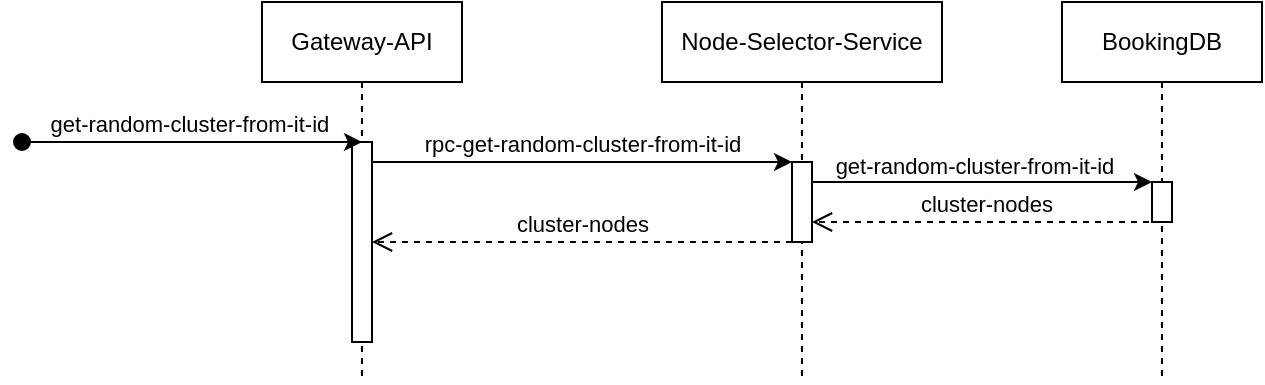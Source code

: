 <mxfile version="21.6.1" type="device">
  <diagram name="Pagina-1" id="yldjSUsQuizDx0w0VVpf">
    <mxGraphModel dx="1767" dy="702" grid="1" gridSize="10" guides="1" tooltips="1" connect="1" arrows="1" fold="1" page="1" pageScale="1" pageWidth="827" pageHeight="1169" math="0" shadow="0">
      <root>
        <mxCell id="0" />
        <mxCell id="1" parent="0" />
        <mxCell id="JhO4DbI2yGayn029hbYi-1" value="Gateway-API" style="shape=umlLifeline;perimeter=lifelinePerimeter;whiteSpace=wrap;html=1;container=0;dropTarget=0;collapsible=0;recursiveResize=0;outlineConnect=0;portConstraint=eastwest;newEdgeStyle={&quot;edgeStyle&quot;:&quot;elbowEdgeStyle&quot;,&quot;elbow&quot;:&quot;vertical&quot;,&quot;curved&quot;:0,&quot;rounded&quot;:0};" parent="1" vertex="1">
          <mxGeometry x="40" y="40" width="100" height="190" as="geometry" />
        </mxCell>
        <mxCell id="JhO4DbI2yGayn029hbYi-2" value="" style="html=1;points=[];perimeter=orthogonalPerimeter;outlineConnect=0;targetShapes=umlLifeline;portConstraint=eastwest;newEdgeStyle={&quot;edgeStyle&quot;:&quot;elbowEdgeStyle&quot;,&quot;elbow&quot;:&quot;vertical&quot;,&quot;curved&quot;:0,&quot;rounded&quot;:0};" parent="JhO4DbI2yGayn029hbYi-1" vertex="1">
          <mxGeometry x="45" y="70" width="10" height="100" as="geometry" />
        </mxCell>
        <mxCell id="JhO4DbI2yGayn029hbYi-3" value="get-random-cluster-from-it-id&amp;nbsp;" style="html=1;verticalAlign=bottom;startArrow=oval;endArrow=classic;startSize=8;edgeStyle=elbowEdgeStyle;elbow=vertical;curved=0;rounded=0;endFill=1;" parent="JhO4DbI2yGayn029hbYi-1" edge="1">
          <mxGeometry relative="1" as="geometry">
            <mxPoint x="-120" y="70" as="sourcePoint" />
            <mxPoint x="50" y="70" as="targetPoint" />
          </mxGeometry>
        </mxCell>
        <mxCell id="JhO4DbI2yGayn029hbYi-4" value="Node-Selector-Service" style="shape=umlLifeline;perimeter=lifelinePerimeter;whiteSpace=wrap;html=1;container=0;dropTarget=0;collapsible=0;recursiveResize=0;outlineConnect=0;portConstraint=eastwest;newEdgeStyle={&quot;edgeStyle&quot;:&quot;elbowEdgeStyle&quot;,&quot;elbow&quot;:&quot;vertical&quot;,&quot;curved&quot;:0,&quot;rounded&quot;:0};" parent="1" vertex="1">
          <mxGeometry x="240" y="40" width="140" height="190" as="geometry" />
        </mxCell>
        <mxCell id="JhO4DbI2yGayn029hbYi-5" value="" style="html=1;points=[];perimeter=orthogonalPerimeter;outlineConnect=0;targetShapes=umlLifeline;portConstraint=eastwest;newEdgeStyle={&quot;edgeStyle&quot;:&quot;elbowEdgeStyle&quot;,&quot;elbow&quot;:&quot;vertical&quot;,&quot;curved&quot;:0,&quot;rounded&quot;:0};" parent="JhO4DbI2yGayn029hbYi-4" vertex="1">
          <mxGeometry x="65" y="80" width="10" height="40" as="geometry" />
        </mxCell>
        <mxCell id="JhO4DbI2yGayn029hbYi-6" value="rpc-get-random-cluster-from-it-id" style="html=1;verticalAlign=bottom;endArrow=classic;edgeStyle=elbowEdgeStyle;elbow=vertical;curved=0;rounded=0;endFill=1;" parent="1" source="JhO4DbI2yGayn029hbYi-2" target="JhO4DbI2yGayn029hbYi-5" edge="1">
          <mxGeometry relative="1" as="geometry">
            <mxPoint x="195" y="130" as="sourcePoint" />
            <Array as="points">
              <mxPoint x="180" y="120" />
            </Array>
          </mxGeometry>
        </mxCell>
        <mxCell id="JhO4DbI2yGayn029hbYi-7" value="cluster-nodes" style="html=1;verticalAlign=bottom;endArrow=open;dashed=1;endSize=8;edgeStyle=elbowEdgeStyle;elbow=vertical;curved=0;rounded=0;" parent="1" source="JhO4DbI2yGayn029hbYi-5" target="JhO4DbI2yGayn029hbYi-2" edge="1">
          <mxGeometry relative="1" as="geometry">
            <mxPoint x="195" y="205" as="targetPoint" />
            <Array as="points">
              <mxPoint x="190" y="160" />
            </Array>
          </mxGeometry>
        </mxCell>
        <mxCell id="JhO4DbI2yGayn029hbYi-8" value="BookingDB" style="shape=umlLifeline;perimeter=lifelinePerimeter;whiteSpace=wrap;html=1;container=0;dropTarget=0;collapsible=0;recursiveResize=0;outlineConnect=0;portConstraint=eastwest;newEdgeStyle={&quot;edgeStyle&quot;:&quot;elbowEdgeStyle&quot;,&quot;elbow&quot;:&quot;vertical&quot;,&quot;curved&quot;:0,&quot;rounded&quot;:0};" parent="1" vertex="1">
          <mxGeometry x="440" y="40" width="100" height="190" as="geometry" />
        </mxCell>
        <mxCell id="JhO4DbI2yGayn029hbYi-9" value="" style="html=1;points=[];perimeter=orthogonalPerimeter;outlineConnect=0;targetShapes=umlLifeline;portConstraint=eastwest;newEdgeStyle={&quot;edgeStyle&quot;:&quot;elbowEdgeStyle&quot;,&quot;elbow&quot;:&quot;vertical&quot;,&quot;curved&quot;:0,&quot;rounded&quot;:0};" parent="JhO4DbI2yGayn029hbYi-8" vertex="1">
          <mxGeometry x="45" y="90" width="10" height="20" as="geometry" />
        </mxCell>
        <mxCell id="JhO4DbI2yGayn029hbYi-10" value="get-random-cluster-from-it-id" style="edgeLabel;html=1;align=center;verticalAlign=middle;resizable=0;points=[];" parent="1" vertex="1" connectable="0">
          <mxGeometry x="389.997" y="119.857" as="geometry">
            <mxPoint x="6" y="2" as="offset" />
          </mxGeometry>
        </mxCell>
        <mxCell id="JhO4DbI2yGayn029hbYi-11" value="" style="edgeStyle=elbowEdgeStyle;rounded=0;orthogonalLoop=1;jettySize=auto;html=1;elbow=vertical;curved=0;" parent="1" source="JhO4DbI2yGayn029hbYi-5" target="JhO4DbI2yGayn029hbYi-9" edge="1">
          <mxGeometry relative="1" as="geometry">
            <mxPoint x="280" y="130" as="sourcePoint" />
            <mxPoint x="410" y="130" as="targetPoint" />
            <Array as="points">
              <mxPoint x="440" y="130" />
              <mxPoint x="290" y="130" />
            </Array>
          </mxGeometry>
        </mxCell>
        <mxCell id="JhO4DbI2yGayn029hbYi-12" value="cluster-nodes" style="html=1;verticalAlign=bottom;endArrow=open;dashed=1;endSize=8;edgeStyle=elbowEdgeStyle;elbow=vertical;curved=0;rounded=0;" parent="1" source="JhO4DbI2yGayn029hbYi-8" target="JhO4DbI2yGayn029hbYi-5" edge="1">
          <mxGeometry relative="1" as="geometry">
            <mxPoint x="280" y="150" as="targetPoint" />
            <Array as="points">
              <mxPoint x="375" y="150" />
            </Array>
            <mxPoint x="410" y="150" as="sourcePoint" />
          </mxGeometry>
        </mxCell>
      </root>
    </mxGraphModel>
  </diagram>
</mxfile>
